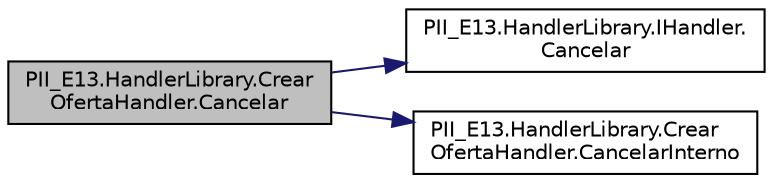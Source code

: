 digraph "PII_E13.HandlerLibrary.CrearOfertaHandler.Cancelar"
{
 // INTERACTIVE_SVG=YES
 // LATEX_PDF_SIZE
  edge [fontname="Helvetica",fontsize="10",labelfontname="Helvetica",labelfontsize="10"];
  node [fontname="Helvetica",fontsize="10",shape=record];
  rankdir="LR";
  Node1 [label="PII_E13.HandlerLibrary.Crear\lOfertaHandler.Cancelar",height=0.2,width=0.4,color="black", fillcolor="grey75", style="filled", fontcolor="black",tooltip="Retorna este \"handler\" al estado inicial. En los \"handler\" sin estado no hace nada...."];
  Node1 -> Node2 [color="midnightblue",fontsize="10",style="solid",fontname="Helvetica"];
  Node2 [label="PII_E13.HandlerLibrary.IHandler.\lCancelar",height=0.2,width=0.4,color="black", fillcolor="white", style="filled",URL="$interfacePII__E13_1_1HandlerLibrary_1_1IHandler.html#a77352fe09501078c025d8c323783c4f8",tooltip="Retorna este \"handler\" al estado inicial y cancela el próximo \"handler\" si existe...."];
  Node1 -> Node3 [color="midnightblue",fontsize="10",style="solid",fontname="Helvetica"];
  Node3 [label="PII_E13.HandlerLibrary.Crear\lOfertaHandler.CancelarInterno",height=0.2,width=0.4,color="black", fillcolor="white", style="filled",URL="$classPII__E13_1_1HandlerLibrary_1_1CrearOfertaHandler.html#a2e97ca83052fc85716ce3bf97dea2bb5",tooltip="Este método puede ser sobreescrito en las clases sucesores que procesan varios mensajes cambiando de ..."];
}
